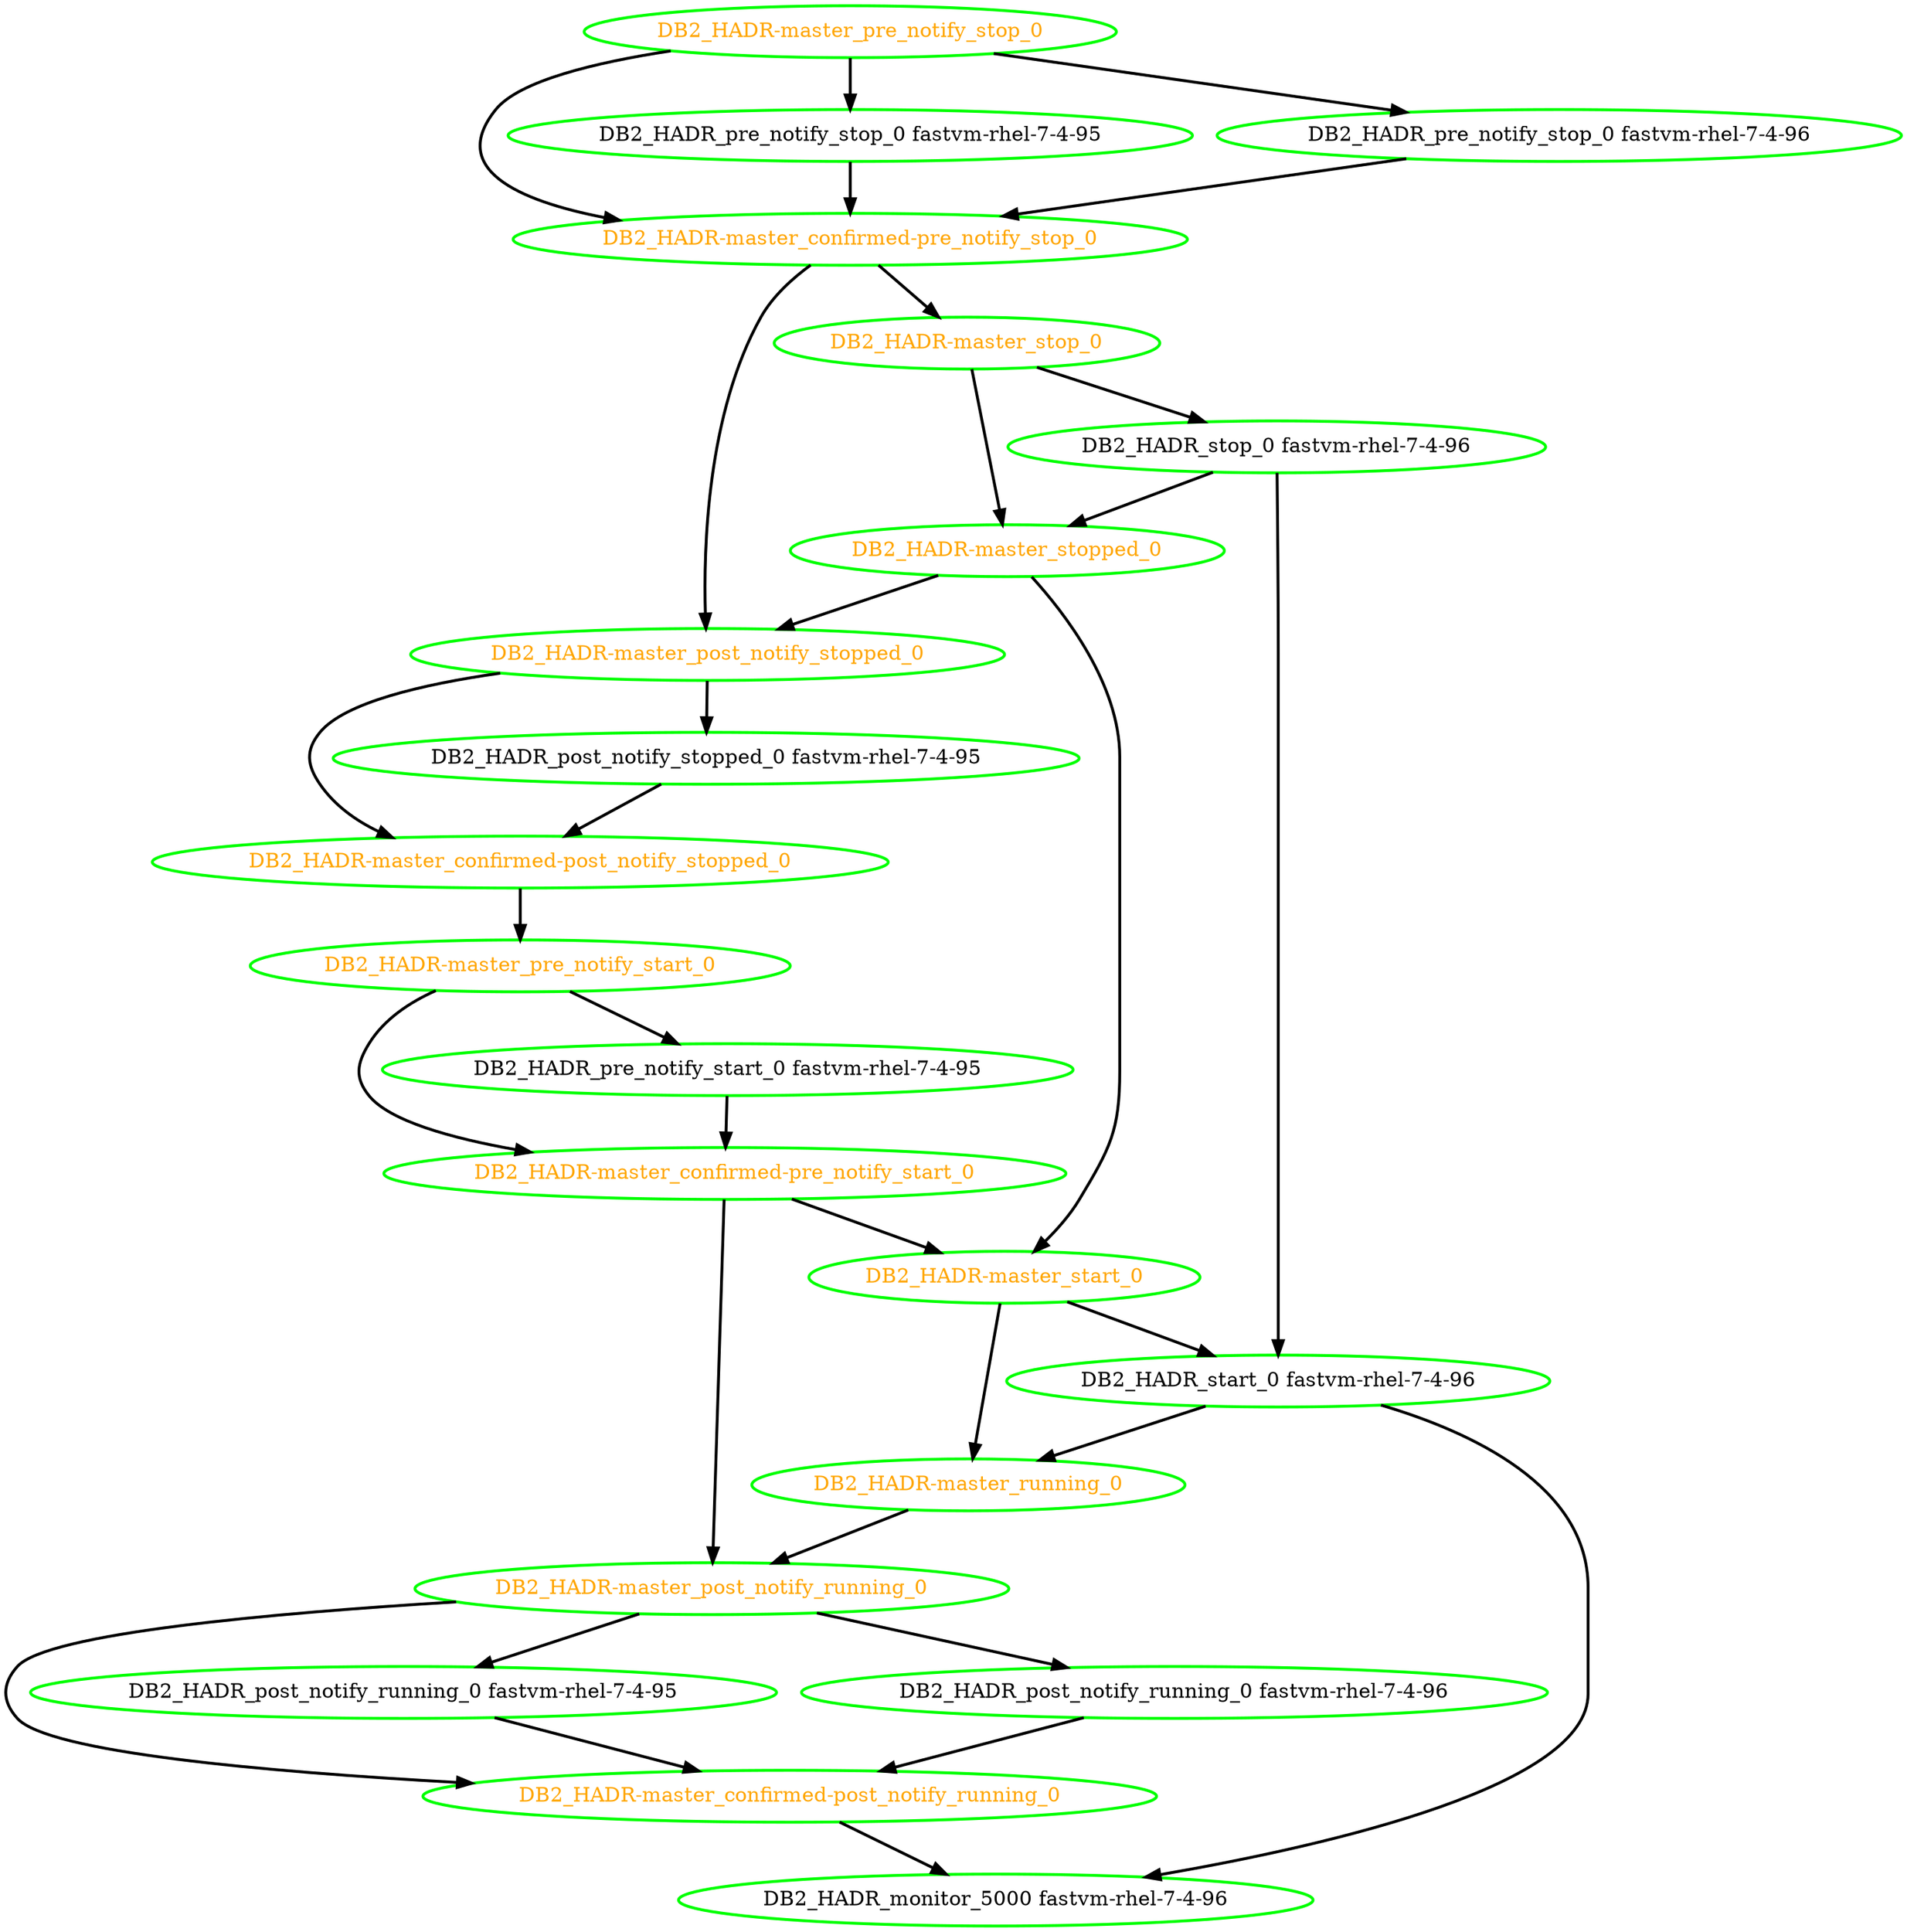digraph "g" {
"DB2_HADR-master_confirmed-post_notify_running_0" -> "DB2_HADR_monitor_5000 fastvm-rhel-7-4-96" [ style = bold]
"DB2_HADR-master_confirmed-post_notify_running_0" [ style=bold color="green" fontcolor="orange"]
"DB2_HADR-master_confirmed-post_notify_stopped_0" -> "DB2_HADR-master_pre_notify_start_0" [ style = bold]
"DB2_HADR-master_confirmed-post_notify_stopped_0" [ style=bold color="green" fontcolor="orange"]
"DB2_HADR-master_confirmed-pre_notify_start_0" -> "DB2_HADR-master_post_notify_running_0" [ style = bold]
"DB2_HADR-master_confirmed-pre_notify_start_0" -> "DB2_HADR-master_start_0" [ style = bold]
"DB2_HADR-master_confirmed-pre_notify_start_0" [ style=bold color="green" fontcolor="orange"]
"DB2_HADR-master_confirmed-pre_notify_stop_0" -> "DB2_HADR-master_post_notify_stopped_0" [ style = bold]
"DB2_HADR-master_confirmed-pre_notify_stop_0" -> "DB2_HADR-master_stop_0" [ style = bold]
"DB2_HADR-master_confirmed-pre_notify_stop_0" [ style=bold color="green" fontcolor="orange"]
"DB2_HADR-master_post_notify_running_0" -> "DB2_HADR-master_confirmed-post_notify_running_0" [ style = bold]
"DB2_HADR-master_post_notify_running_0" -> "DB2_HADR_post_notify_running_0 fastvm-rhel-7-4-95" [ style = bold]
"DB2_HADR-master_post_notify_running_0" -> "DB2_HADR_post_notify_running_0 fastvm-rhel-7-4-96" [ style = bold]
"DB2_HADR-master_post_notify_running_0" [ style=bold color="green" fontcolor="orange"]
"DB2_HADR-master_post_notify_stopped_0" -> "DB2_HADR-master_confirmed-post_notify_stopped_0" [ style = bold]
"DB2_HADR-master_post_notify_stopped_0" -> "DB2_HADR_post_notify_stopped_0 fastvm-rhel-7-4-95" [ style = bold]
"DB2_HADR-master_post_notify_stopped_0" [ style=bold color="green" fontcolor="orange"]
"DB2_HADR-master_pre_notify_start_0" -> "DB2_HADR-master_confirmed-pre_notify_start_0" [ style = bold]
"DB2_HADR-master_pre_notify_start_0" -> "DB2_HADR_pre_notify_start_0 fastvm-rhel-7-4-95" [ style = bold]
"DB2_HADR-master_pre_notify_start_0" [ style=bold color="green" fontcolor="orange"]
"DB2_HADR-master_pre_notify_stop_0" -> "DB2_HADR-master_confirmed-pre_notify_stop_0" [ style = bold]
"DB2_HADR-master_pre_notify_stop_0" -> "DB2_HADR_pre_notify_stop_0 fastvm-rhel-7-4-95" [ style = bold]
"DB2_HADR-master_pre_notify_stop_0" -> "DB2_HADR_pre_notify_stop_0 fastvm-rhel-7-4-96" [ style = bold]
"DB2_HADR-master_pre_notify_stop_0" [ style=bold color="green" fontcolor="orange"]
"DB2_HADR-master_running_0" -> "DB2_HADR-master_post_notify_running_0" [ style = bold]
"DB2_HADR-master_running_0" [ style=bold color="green" fontcolor="orange"]
"DB2_HADR-master_start_0" -> "DB2_HADR-master_running_0" [ style = bold]
"DB2_HADR-master_start_0" -> "DB2_HADR_start_0 fastvm-rhel-7-4-96" [ style = bold]
"DB2_HADR-master_start_0" [ style=bold color="green" fontcolor="orange"]
"DB2_HADR-master_stop_0" -> "DB2_HADR-master_stopped_0" [ style = bold]
"DB2_HADR-master_stop_0" -> "DB2_HADR_stop_0 fastvm-rhel-7-4-96" [ style = bold]
"DB2_HADR-master_stop_0" [ style=bold color="green" fontcolor="orange"]
"DB2_HADR-master_stopped_0" -> "DB2_HADR-master_post_notify_stopped_0" [ style = bold]
"DB2_HADR-master_stopped_0" -> "DB2_HADR-master_start_0" [ style = bold]
"DB2_HADR-master_stopped_0" [ style=bold color="green" fontcolor="orange"]
"DB2_HADR_monitor_5000 fastvm-rhel-7-4-96" [ style=bold color="green" fontcolor="black"]
"DB2_HADR_post_notify_running_0 fastvm-rhel-7-4-95" -> "DB2_HADR-master_confirmed-post_notify_running_0" [ style = bold]
"DB2_HADR_post_notify_running_0 fastvm-rhel-7-4-95" [ style=bold color="green" fontcolor="black"]
"DB2_HADR_post_notify_running_0 fastvm-rhel-7-4-96" -> "DB2_HADR-master_confirmed-post_notify_running_0" [ style = bold]
"DB2_HADR_post_notify_running_0 fastvm-rhel-7-4-96" [ style=bold color="green" fontcolor="black"]
"DB2_HADR_post_notify_stopped_0 fastvm-rhel-7-4-95" -> "DB2_HADR-master_confirmed-post_notify_stopped_0" [ style = bold]
"DB2_HADR_post_notify_stopped_0 fastvm-rhel-7-4-95" [ style=bold color="green" fontcolor="black"]
"DB2_HADR_pre_notify_start_0 fastvm-rhel-7-4-95" -> "DB2_HADR-master_confirmed-pre_notify_start_0" [ style = bold]
"DB2_HADR_pre_notify_start_0 fastvm-rhel-7-4-95" [ style=bold color="green" fontcolor="black"]
"DB2_HADR_pre_notify_stop_0 fastvm-rhel-7-4-95" -> "DB2_HADR-master_confirmed-pre_notify_stop_0" [ style = bold]
"DB2_HADR_pre_notify_stop_0 fastvm-rhel-7-4-95" [ style=bold color="green" fontcolor="black"]
"DB2_HADR_pre_notify_stop_0 fastvm-rhel-7-4-96" -> "DB2_HADR-master_confirmed-pre_notify_stop_0" [ style = bold]
"DB2_HADR_pre_notify_stop_0 fastvm-rhel-7-4-96" [ style=bold color="green" fontcolor="black"]
"DB2_HADR_start_0 fastvm-rhel-7-4-96" -> "DB2_HADR-master_running_0" [ style = bold]
"DB2_HADR_start_0 fastvm-rhel-7-4-96" -> "DB2_HADR_monitor_5000 fastvm-rhel-7-4-96" [ style = bold]
"DB2_HADR_start_0 fastvm-rhel-7-4-96" [ style=bold color="green" fontcolor="black"]
"DB2_HADR_stop_0 fastvm-rhel-7-4-96" -> "DB2_HADR-master_stopped_0" [ style = bold]
"DB2_HADR_stop_0 fastvm-rhel-7-4-96" -> "DB2_HADR_start_0 fastvm-rhel-7-4-96" [ style = bold]
"DB2_HADR_stop_0 fastvm-rhel-7-4-96" [ style=bold color="green" fontcolor="black"]
}
